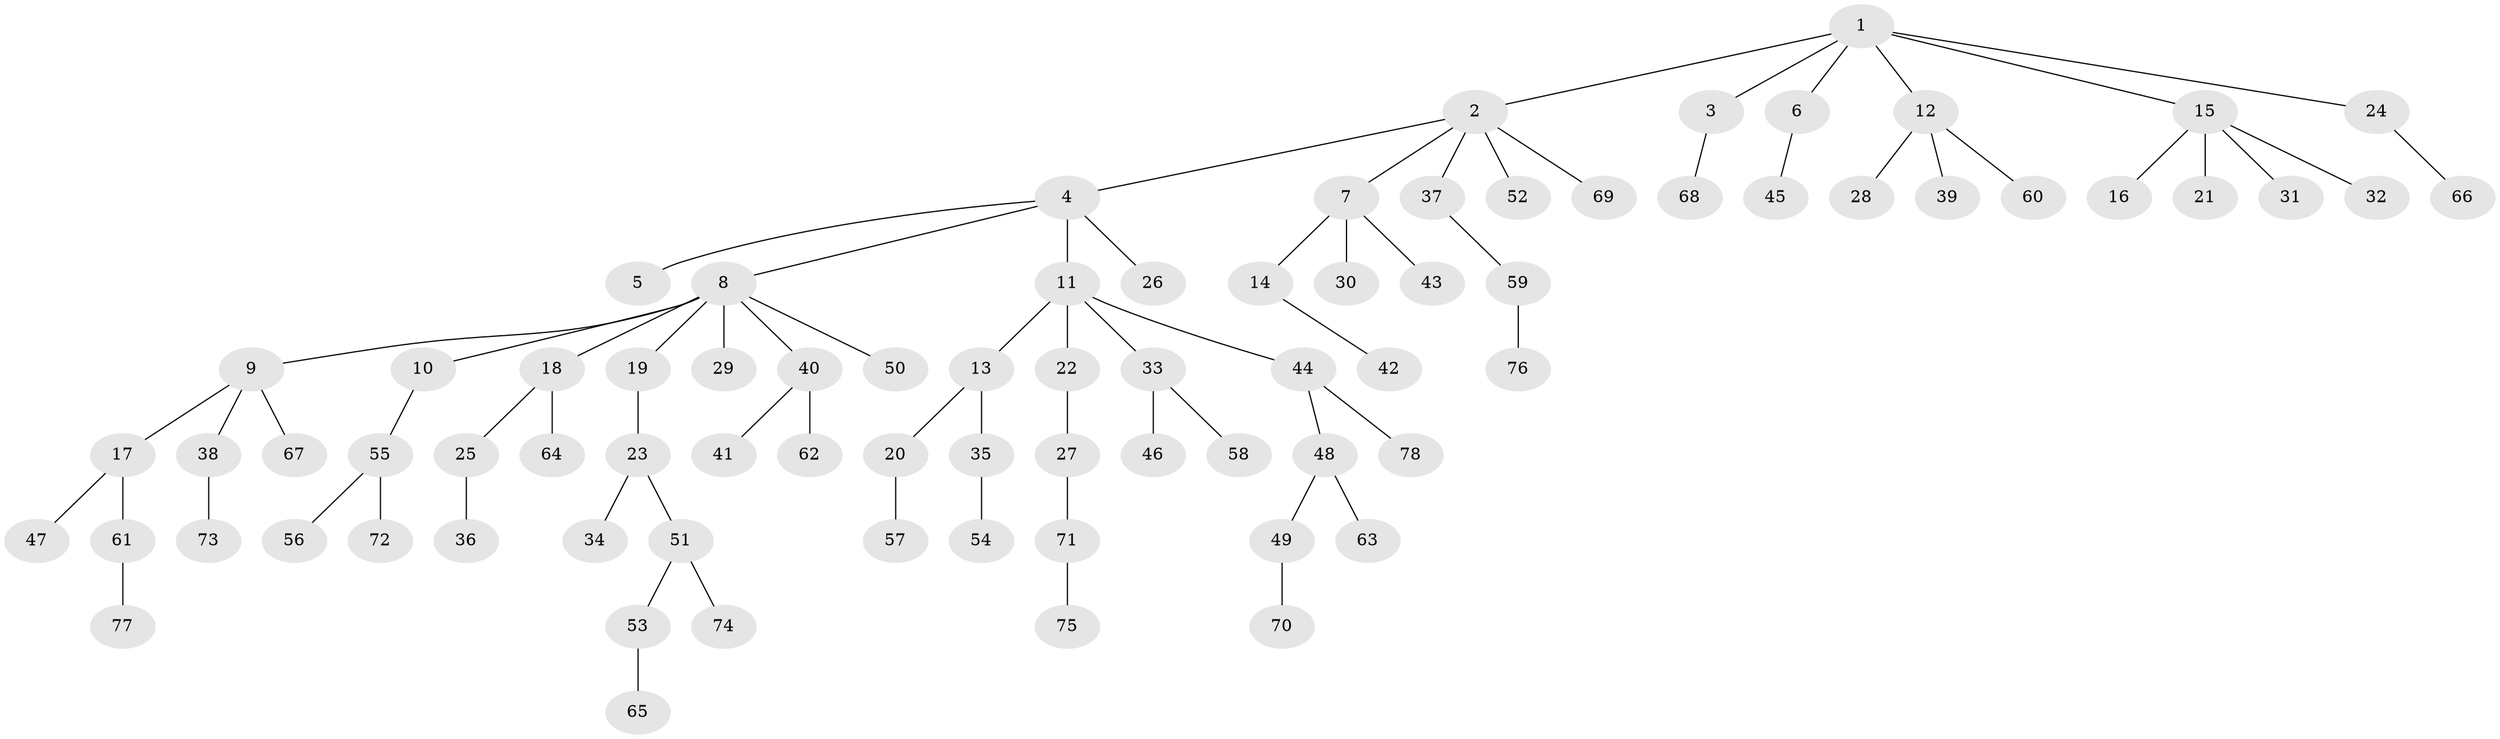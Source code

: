// Generated by graph-tools (version 1.1) at 2025/36/03/09/25 02:36:46]
// undirected, 78 vertices, 77 edges
graph export_dot {
graph [start="1"]
  node [color=gray90,style=filled];
  1;
  2;
  3;
  4;
  5;
  6;
  7;
  8;
  9;
  10;
  11;
  12;
  13;
  14;
  15;
  16;
  17;
  18;
  19;
  20;
  21;
  22;
  23;
  24;
  25;
  26;
  27;
  28;
  29;
  30;
  31;
  32;
  33;
  34;
  35;
  36;
  37;
  38;
  39;
  40;
  41;
  42;
  43;
  44;
  45;
  46;
  47;
  48;
  49;
  50;
  51;
  52;
  53;
  54;
  55;
  56;
  57;
  58;
  59;
  60;
  61;
  62;
  63;
  64;
  65;
  66;
  67;
  68;
  69;
  70;
  71;
  72;
  73;
  74;
  75;
  76;
  77;
  78;
  1 -- 2;
  1 -- 3;
  1 -- 6;
  1 -- 12;
  1 -- 15;
  1 -- 24;
  2 -- 4;
  2 -- 7;
  2 -- 37;
  2 -- 52;
  2 -- 69;
  3 -- 68;
  4 -- 5;
  4 -- 8;
  4 -- 11;
  4 -- 26;
  6 -- 45;
  7 -- 14;
  7 -- 30;
  7 -- 43;
  8 -- 9;
  8 -- 10;
  8 -- 18;
  8 -- 19;
  8 -- 29;
  8 -- 40;
  8 -- 50;
  9 -- 17;
  9 -- 38;
  9 -- 67;
  10 -- 55;
  11 -- 13;
  11 -- 22;
  11 -- 33;
  11 -- 44;
  12 -- 28;
  12 -- 39;
  12 -- 60;
  13 -- 20;
  13 -- 35;
  14 -- 42;
  15 -- 16;
  15 -- 21;
  15 -- 31;
  15 -- 32;
  17 -- 47;
  17 -- 61;
  18 -- 25;
  18 -- 64;
  19 -- 23;
  20 -- 57;
  22 -- 27;
  23 -- 34;
  23 -- 51;
  24 -- 66;
  25 -- 36;
  27 -- 71;
  33 -- 46;
  33 -- 58;
  35 -- 54;
  37 -- 59;
  38 -- 73;
  40 -- 41;
  40 -- 62;
  44 -- 48;
  44 -- 78;
  48 -- 49;
  48 -- 63;
  49 -- 70;
  51 -- 53;
  51 -- 74;
  53 -- 65;
  55 -- 56;
  55 -- 72;
  59 -- 76;
  61 -- 77;
  71 -- 75;
}
